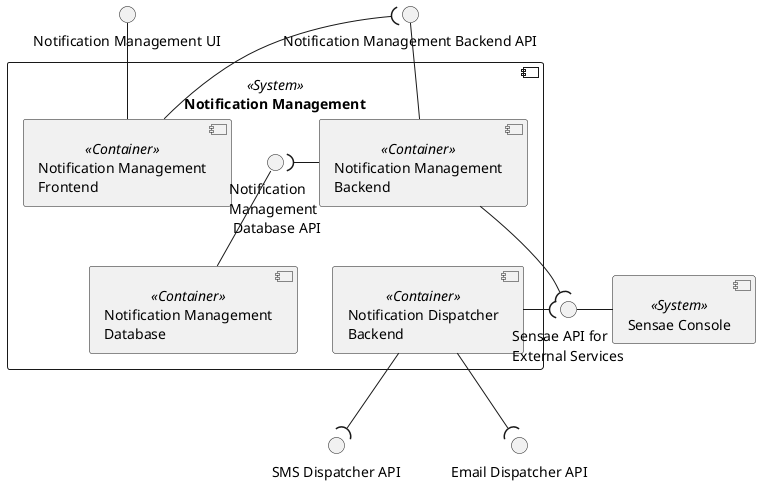 @startuml notification-management-context

interface "Notification Management UI" as FRONT_API
interface "Notification Management Backend API" as BACK_API

component "Notification Management" <<System>> {
    component "Notification Management\nBackend" <<Container>> as BACK
    component "Notification Management\nFrontend" <<Container>> as FRONT
    component "Notification Management\nDatabase" <<Container>> as DB

    interface "Notification\nManagement\n Database API" as DB_API
    
    component "Notification Dispatcher\nBackend" <<Container>> as DISP

    DB_API -- DB
    FRONT_API -- FRONT
    BACK_API -- BACK
    DB_API )- BACK
    FRONT --( BACK_API
}

component "Sensae Console" <<System>> as MB
interface "Sensae API for\nExternal Services" as MB_API

interface "SMS Dispatcher API" as SMS
interface "Email Dispatcher API" as EMAIL

MB_API - MB

BACK --( MB_API
DISP -( MB_API

BACK -[hidden]- DISP

DISP --( EMAIL
DISP --( SMS

@enduml
